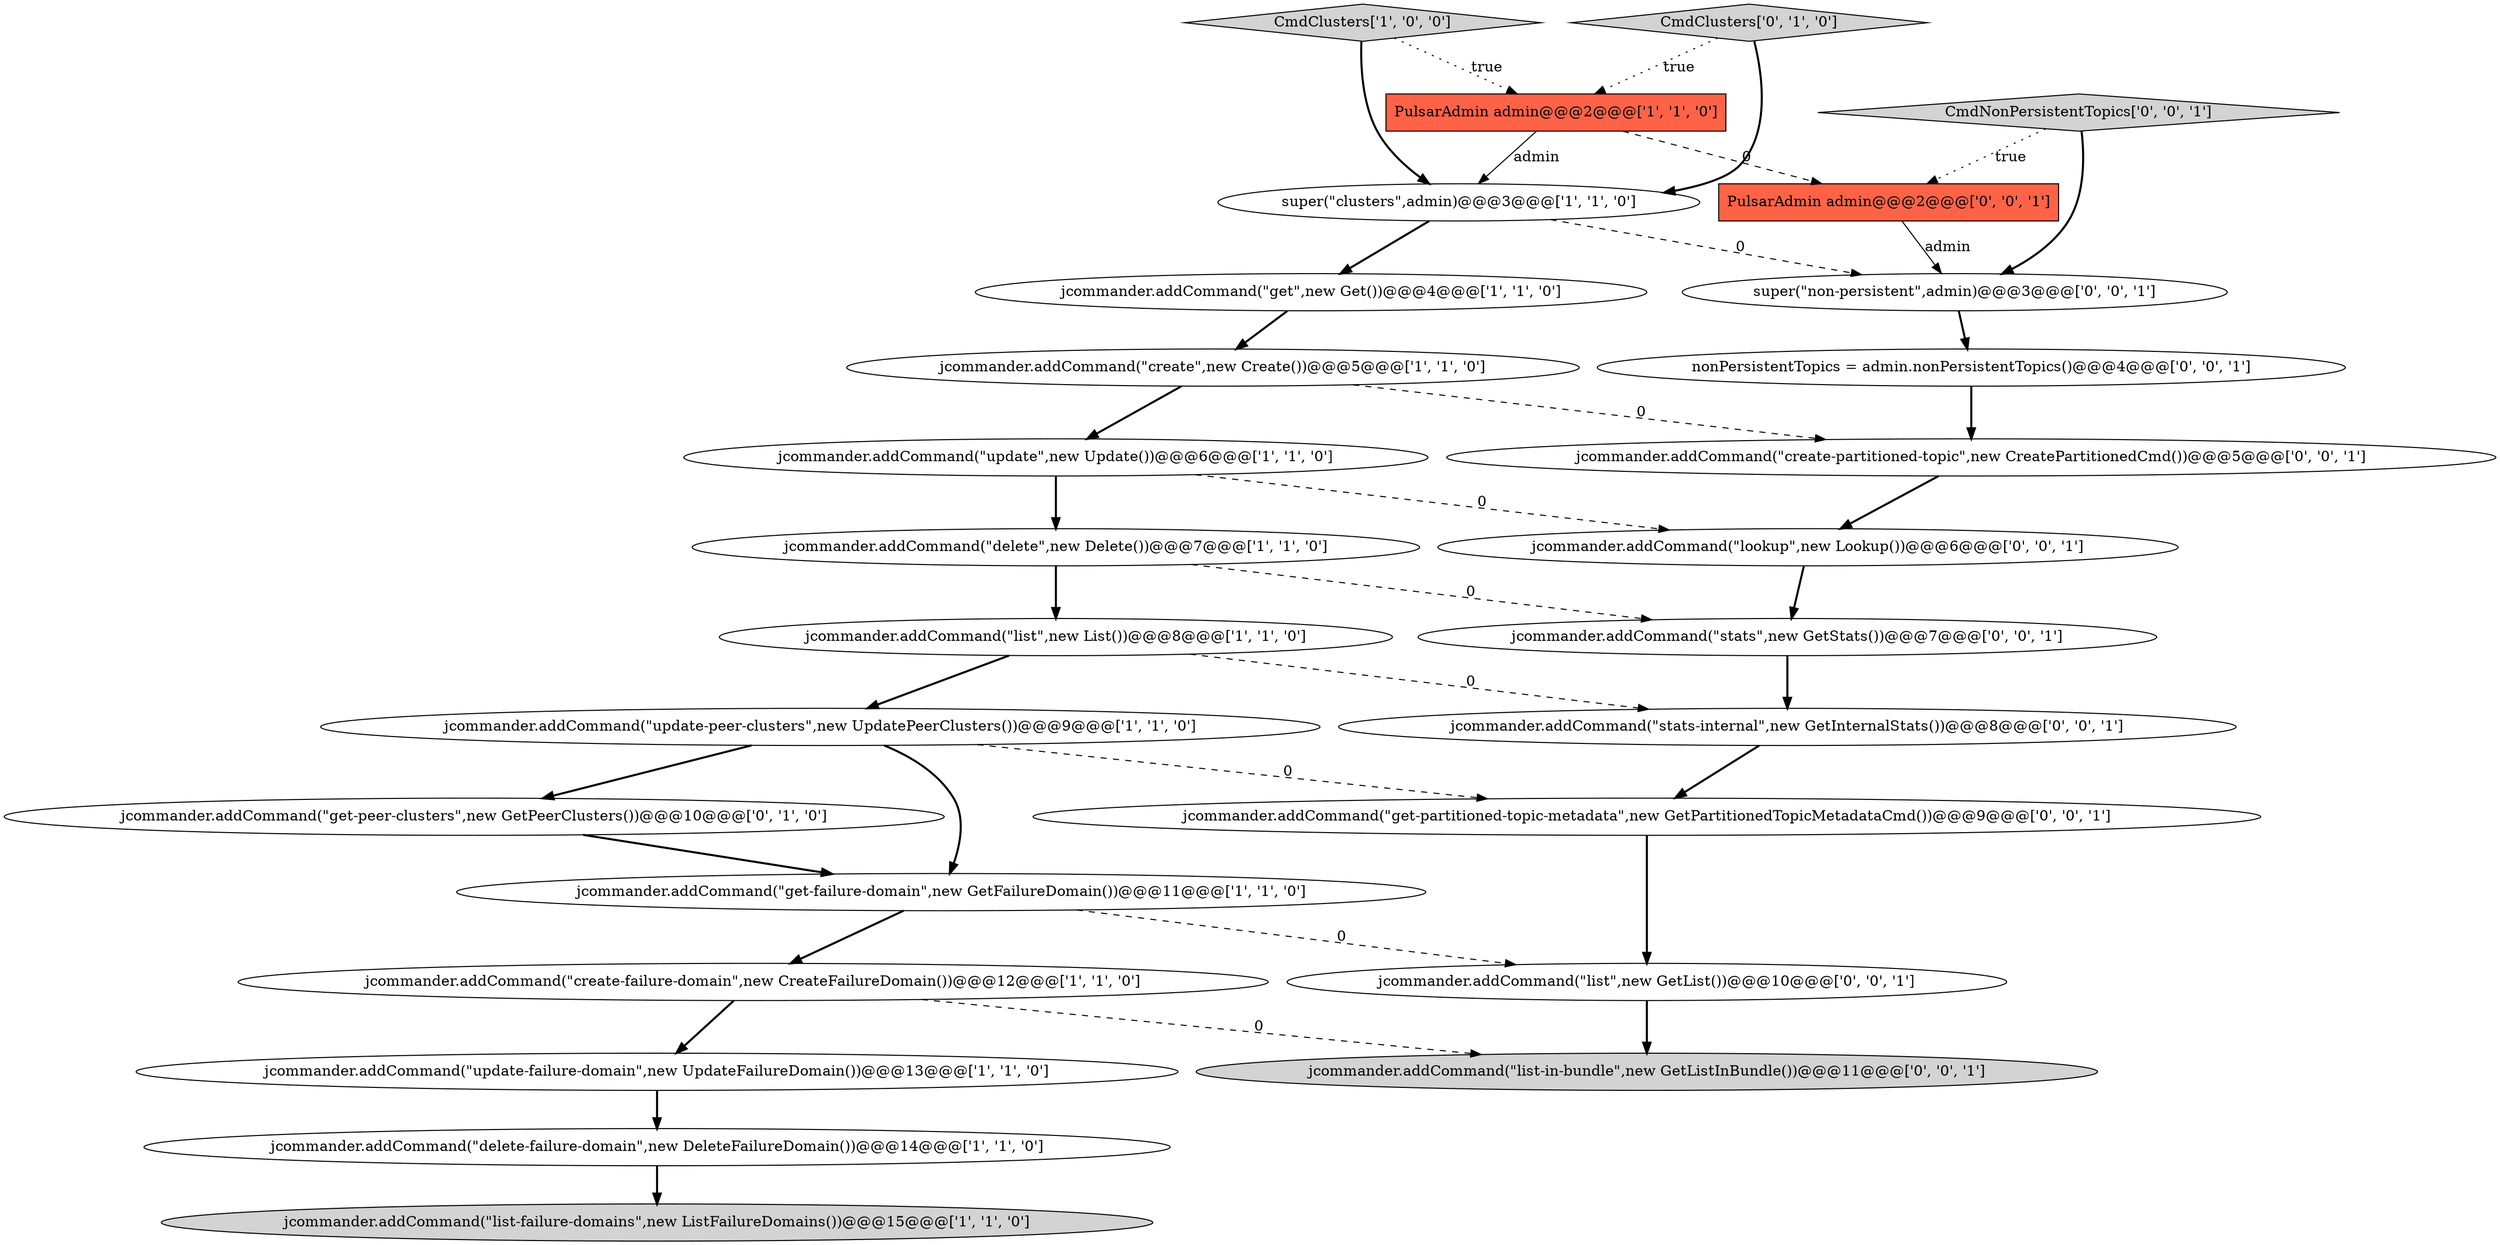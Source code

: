 digraph {
22 [style = filled, label = "jcommander.addCommand(\"get-partitioned-topic-metadata\",new GetPartitionedTopicMetadataCmd())@@@9@@@['0', '0', '1']", fillcolor = white, shape = ellipse image = "AAA0AAABBB3BBB"];
23 [style = filled, label = "jcommander.addCommand(\"list-in-bundle\",new GetListInBundle())@@@11@@@['0', '0', '1']", fillcolor = lightgray, shape = ellipse image = "AAA0AAABBB3BBB"];
1 [style = filled, label = "PulsarAdmin admin@@@2@@@['1', '1', '0']", fillcolor = tomato, shape = box image = "AAA0AAABBB1BBB"];
3 [style = filled, label = "jcommander.addCommand(\"update-peer-clusters\",new UpdatePeerClusters())@@@9@@@['1', '1', '0']", fillcolor = white, shape = ellipse image = "AAA0AAABBB1BBB"];
11 [style = filled, label = "jcommander.addCommand(\"delete-failure-domain\",new DeleteFailureDomain())@@@14@@@['1', '1', '0']", fillcolor = white, shape = ellipse image = "AAA0AAABBB1BBB"];
4 [style = filled, label = "jcommander.addCommand(\"delete\",new Delete())@@@7@@@['1', '1', '0']", fillcolor = white, shape = ellipse image = "AAA0AAABBB1BBB"];
13 [style = filled, label = "jcommander.addCommand(\"list-failure-domains\",new ListFailureDomains())@@@15@@@['1', '1', '0']", fillcolor = lightgray, shape = ellipse image = "AAA0AAABBB1BBB"];
9 [style = filled, label = "jcommander.addCommand(\"get-failure-domain\",new GetFailureDomain())@@@11@@@['1', '1', '0']", fillcolor = white, shape = ellipse image = "AAA0AAABBB1BBB"];
0 [style = filled, label = "jcommander.addCommand(\"create-failure-domain\",new CreateFailureDomain())@@@12@@@['1', '1', '0']", fillcolor = white, shape = ellipse image = "AAA0AAABBB1BBB"];
8 [style = filled, label = "jcommander.addCommand(\"create\",new Create())@@@5@@@['1', '1', '0']", fillcolor = white, shape = ellipse image = "AAA0AAABBB1BBB"];
16 [style = filled, label = "jcommander.addCommand(\"stats\",new GetStats())@@@7@@@['0', '0', '1']", fillcolor = white, shape = ellipse image = "AAA0AAABBB3BBB"];
7 [style = filled, label = "CmdClusters['1', '0', '0']", fillcolor = lightgray, shape = diamond image = "AAA0AAABBB1BBB"];
21 [style = filled, label = "nonPersistentTopics = admin.nonPersistentTopics()@@@4@@@['0', '0', '1']", fillcolor = white, shape = ellipse image = "AAA0AAABBB3BBB"];
6 [style = filled, label = "super(\"clusters\",admin)@@@3@@@['1', '1', '0']", fillcolor = white, shape = ellipse image = "AAA0AAABBB1BBB"];
24 [style = filled, label = "jcommander.addCommand(\"stats-internal\",new GetInternalStats())@@@8@@@['0', '0', '1']", fillcolor = white, shape = ellipse image = "AAA0AAABBB3BBB"];
26 [style = filled, label = "jcommander.addCommand(\"lookup\",new Lookup())@@@6@@@['0', '0', '1']", fillcolor = white, shape = ellipse image = "AAA0AAABBB3BBB"];
19 [style = filled, label = "CmdNonPersistentTopics['0', '0', '1']", fillcolor = lightgray, shape = diamond image = "AAA0AAABBB3BBB"];
10 [style = filled, label = "jcommander.addCommand(\"update-failure-domain\",new UpdateFailureDomain())@@@13@@@['1', '1', '0']", fillcolor = white, shape = ellipse image = "AAA0AAABBB1BBB"];
25 [style = filled, label = "super(\"non-persistent\",admin)@@@3@@@['0', '0', '1']", fillcolor = white, shape = ellipse image = "AAA0AAABBB3BBB"];
17 [style = filled, label = "jcommander.addCommand(\"list\",new GetList())@@@10@@@['0', '0', '1']", fillcolor = white, shape = ellipse image = "AAA0AAABBB3BBB"];
20 [style = filled, label = "jcommander.addCommand(\"create-partitioned-topic\",new CreatePartitionedCmd())@@@5@@@['0', '0', '1']", fillcolor = white, shape = ellipse image = "AAA0AAABBB3BBB"];
12 [style = filled, label = "jcommander.addCommand(\"list\",new List())@@@8@@@['1', '1', '0']", fillcolor = white, shape = ellipse image = "AAA0AAABBB1BBB"];
14 [style = filled, label = "jcommander.addCommand(\"get-peer-clusters\",new GetPeerClusters())@@@10@@@['0', '1', '0']", fillcolor = white, shape = ellipse image = "AAA1AAABBB2BBB"];
2 [style = filled, label = "jcommander.addCommand(\"update\",new Update())@@@6@@@['1', '1', '0']", fillcolor = white, shape = ellipse image = "AAA0AAABBB1BBB"];
15 [style = filled, label = "CmdClusters['0', '1', '0']", fillcolor = lightgray, shape = diamond image = "AAA0AAABBB2BBB"];
18 [style = filled, label = "PulsarAdmin admin@@@2@@@['0', '0', '1']", fillcolor = tomato, shape = box image = "AAA0AAABBB3BBB"];
5 [style = filled, label = "jcommander.addCommand(\"get\",new Get())@@@4@@@['1', '1', '0']", fillcolor = white, shape = ellipse image = "AAA0AAABBB1BBB"];
1->6 [style = solid, label="admin"];
16->24 [style = bold, label=""];
3->14 [style = bold, label=""];
1->18 [style = dashed, label="0"];
5->8 [style = bold, label=""];
2->4 [style = bold, label=""];
26->16 [style = bold, label=""];
3->22 [style = dashed, label="0"];
2->26 [style = dashed, label="0"];
15->1 [style = dotted, label="true"];
7->6 [style = bold, label=""];
4->16 [style = dashed, label="0"];
9->17 [style = dashed, label="0"];
14->9 [style = bold, label=""];
10->11 [style = bold, label=""];
9->0 [style = bold, label=""];
7->1 [style = dotted, label="true"];
22->17 [style = bold, label=""];
15->6 [style = bold, label=""];
12->24 [style = dashed, label="0"];
24->22 [style = bold, label=""];
8->20 [style = dashed, label="0"];
0->10 [style = bold, label=""];
25->21 [style = bold, label=""];
19->25 [style = bold, label=""];
8->2 [style = bold, label=""];
0->23 [style = dashed, label="0"];
21->20 [style = bold, label=""];
12->3 [style = bold, label=""];
3->9 [style = bold, label=""];
18->25 [style = solid, label="admin"];
11->13 [style = bold, label=""];
4->12 [style = bold, label=""];
6->5 [style = bold, label=""];
17->23 [style = bold, label=""];
20->26 [style = bold, label=""];
6->25 [style = dashed, label="0"];
19->18 [style = dotted, label="true"];
}
